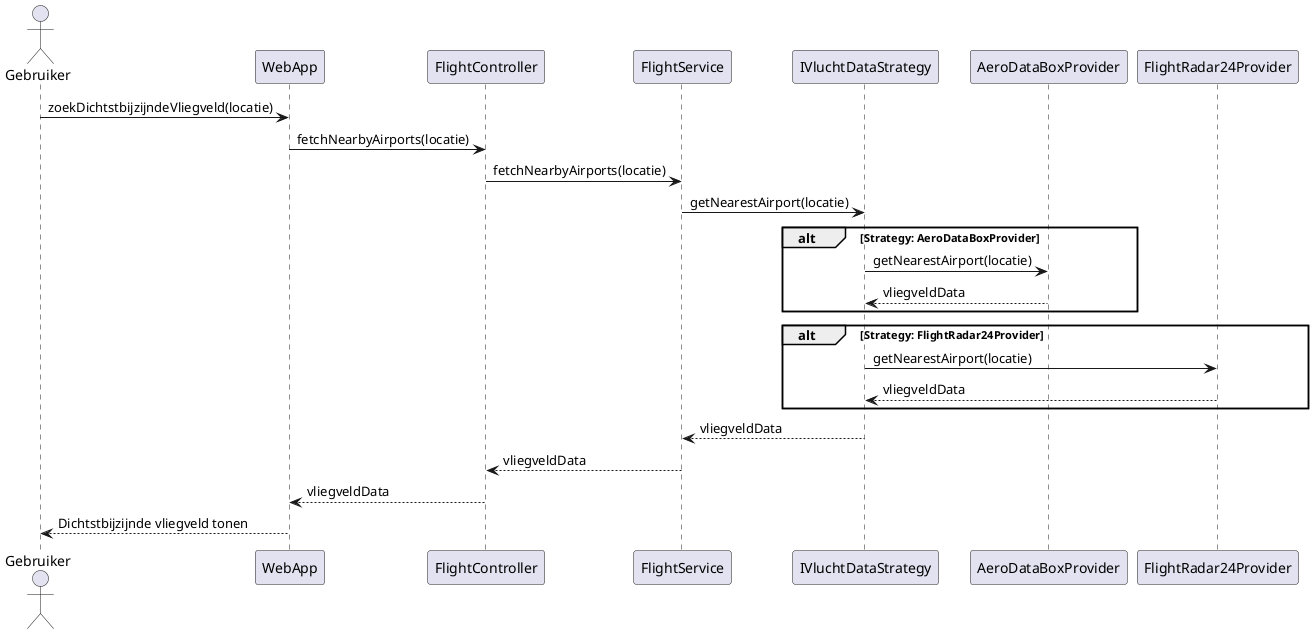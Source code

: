 @startuml
actor Gebruiker
participant WebApp
participant FlightController
participant FlightService
participant IVluchtDataStrategy
participant AeroDataBoxProvider
participant FlightRadar24Provider

Gebruiker -> WebApp : zoekDichtstbijzijndeVliegveld(locatie)
WebApp -> FlightController : fetchNearbyAirports(locatie)
FlightController -> FlightService : fetchNearbyAirports(locatie)
FlightService -> IVluchtDataStrategy : getNearestAirport(locatie)

alt Strategy: AeroDataBoxProvider
    IVluchtDataStrategy -> AeroDataBoxProvider : getNearestAirport(locatie)
    AeroDataBoxProvider --> IVluchtDataStrategy : vliegveldData
end

alt Strategy: FlightRadar24Provider
    IVluchtDataStrategy -> FlightRadar24Provider : getNearestAirport(locatie)
    FlightRadar24Provider --> IVluchtDataStrategy : vliegveldData
end

IVluchtDataStrategy --> FlightService : vliegveldData
FlightService --> FlightController : vliegveldData
FlightController --> WebApp : vliegveldData
WebApp --> Gebruiker : Dichtstbijzijnde vliegveld tonen
@enduml
